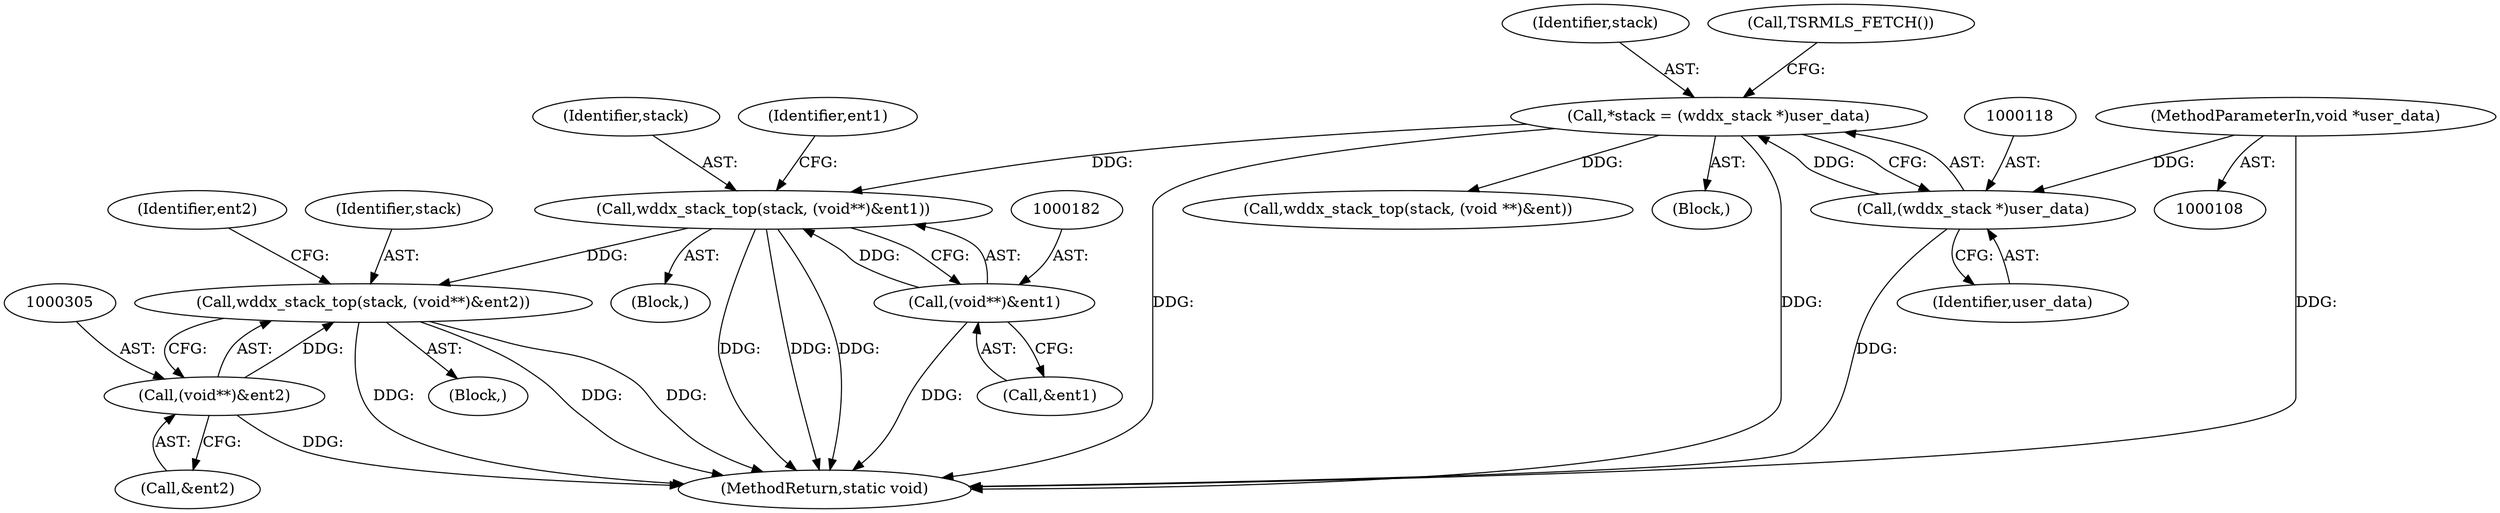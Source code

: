 digraph "0_php-src_6045de69c7dedcba3eadf7c4bba424b19c81d00d_0@pointer" {
"1000302" [label="(Call,wddx_stack_top(stack, (void**)&ent2))"];
"1000179" [label="(Call,wddx_stack_top(stack, (void**)&ent1))"];
"1000115" [label="(Call,*stack = (wddx_stack *)user_data)"];
"1000117" [label="(Call,(wddx_stack *)user_data)"];
"1000109" [label="(MethodParameterIn,void *user_data)"];
"1000181" [label="(Call,(void**)&ent1)"];
"1000304" [label="(Call,(void**)&ent2)"];
"1000116" [label="(Identifier,stack)"];
"1000124" [label="(Call,TSRMLS_FETCH())"];
"1000580" [label="(MethodReturn,static void)"];
"1000568" [label="(Call,wddx_stack_top(stack, (void **)&ent))"];
"1000115" [label="(Call,*stack = (wddx_stack *)user_data)"];
"1000119" [label="(Identifier,user_data)"];
"1000311" [label="(Identifier,ent2)"];
"1000183" [label="(Call,&ent1)"];
"1000178" [label="(Block,)"];
"1000302" [label="(Call,wddx_stack_top(stack, (void**)&ent2))"];
"1000117" [label="(Call,(wddx_stack *)user_data)"];
"1000111" [label="(Block,)"];
"1000306" [label="(Call,&ent2)"];
"1000180" [label="(Identifier,stack)"];
"1000297" [label="(Block,)"];
"1000303" [label="(Identifier,stack)"];
"1000109" [label="(MethodParameterIn,void *user_data)"];
"1000304" [label="(Call,(void**)&ent2)"];
"1000188" [label="(Identifier,ent1)"];
"1000179" [label="(Call,wddx_stack_top(stack, (void**)&ent1))"];
"1000181" [label="(Call,(void**)&ent1)"];
"1000302" -> "1000297"  [label="AST: "];
"1000302" -> "1000304"  [label="CFG: "];
"1000303" -> "1000302"  [label="AST: "];
"1000304" -> "1000302"  [label="AST: "];
"1000311" -> "1000302"  [label="CFG: "];
"1000302" -> "1000580"  [label="DDG: "];
"1000302" -> "1000580"  [label="DDG: "];
"1000302" -> "1000580"  [label="DDG: "];
"1000179" -> "1000302"  [label="DDG: "];
"1000304" -> "1000302"  [label="DDG: "];
"1000179" -> "1000178"  [label="AST: "];
"1000179" -> "1000181"  [label="CFG: "];
"1000180" -> "1000179"  [label="AST: "];
"1000181" -> "1000179"  [label="AST: "];
"1000188" -> "1000179"  [label="CFG: "];
"1000179" -> "1000580"  [label="DDG: "];
"1000179" -> "1000580"  [label="DDG: "];
"1000179" -> "1000580"  [label="DDG: "];
"1000115" -> "1000179"  [label="DDG: "];
"1000181" -> "1000179"  [label="DDG: "];
"1000115" -> "1000111"  [label="AST: "];
"1000115" -> "1000117"  [label="CFG: "];
"1000116" -> "1000115"  [label="AST: "];
"1000117" -> "1000115"  [label="AST: "];
"1000124" -> "1000115"  [label="CFG: "];
"1000115" -> "1000580"  [label="DDG: "];
"1000115" -> "1000580"  [label="DDG: "];
"1000117" -> "1000115"  [label="DDG: "];
"1000115" -> "1000568"  [label="DDG: "];
"1000117" -> "1000119"  [label="CFG: "];
"1000118" -> "1000117"  [label="AST: "];
"1000119" -> "1000117"  [label="AST: "];
"1000117" -> "1000580"  [label="DDG: "];
"1000109" -> "1000117"  [label="DDG: "];
"1000109" -> "1000108"  [label="AST: "];
"1000109" -> "1000580"  [label="DDG: "];
"1000181" -> "1000183"  [label="CFG: "];
"1000182" -> "1000181"  [label="AST: "];
"1000183" -> "1000181"  [label="AST: "];
"1000181" -> "1000580"  [label="DDG: "];
"1000304" -> "1000306"  [label="CFG: "];
"1000305" -> "1000304"  [label="AST: "];
"1000306" -> "1000304"  [label="AST: "];
"1000304" -> "1000580"  [label="DDG: "];
}
